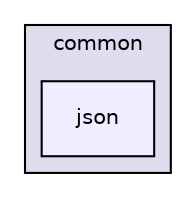 digraph "src/common/json" {
  compound=true
  node [ fontsize="10", fontname="Helvetica"];
  edge [ labelfontsize="10", labelfontname="Helvetica"];
  subgraph clusterdir_fdedb0aba14d44ce9d99bc100e026e6a {
    graph [ bgcolor="#ddddee", pencolor="black", label="common" fontname="Helvetica", fontsize="10", URL="dir_fdedb0aba14d44ce9d99bc100e026e6a.html"]
  dir_725d27c0329160e7d35b3cb5d3db777d [shape=box, label="json", style="filled", fillcolor="#eeeeff", pencolor="black", URL="dir_725d27c0329160e7d35b3cb5d3db777d.html"];
  }
}
